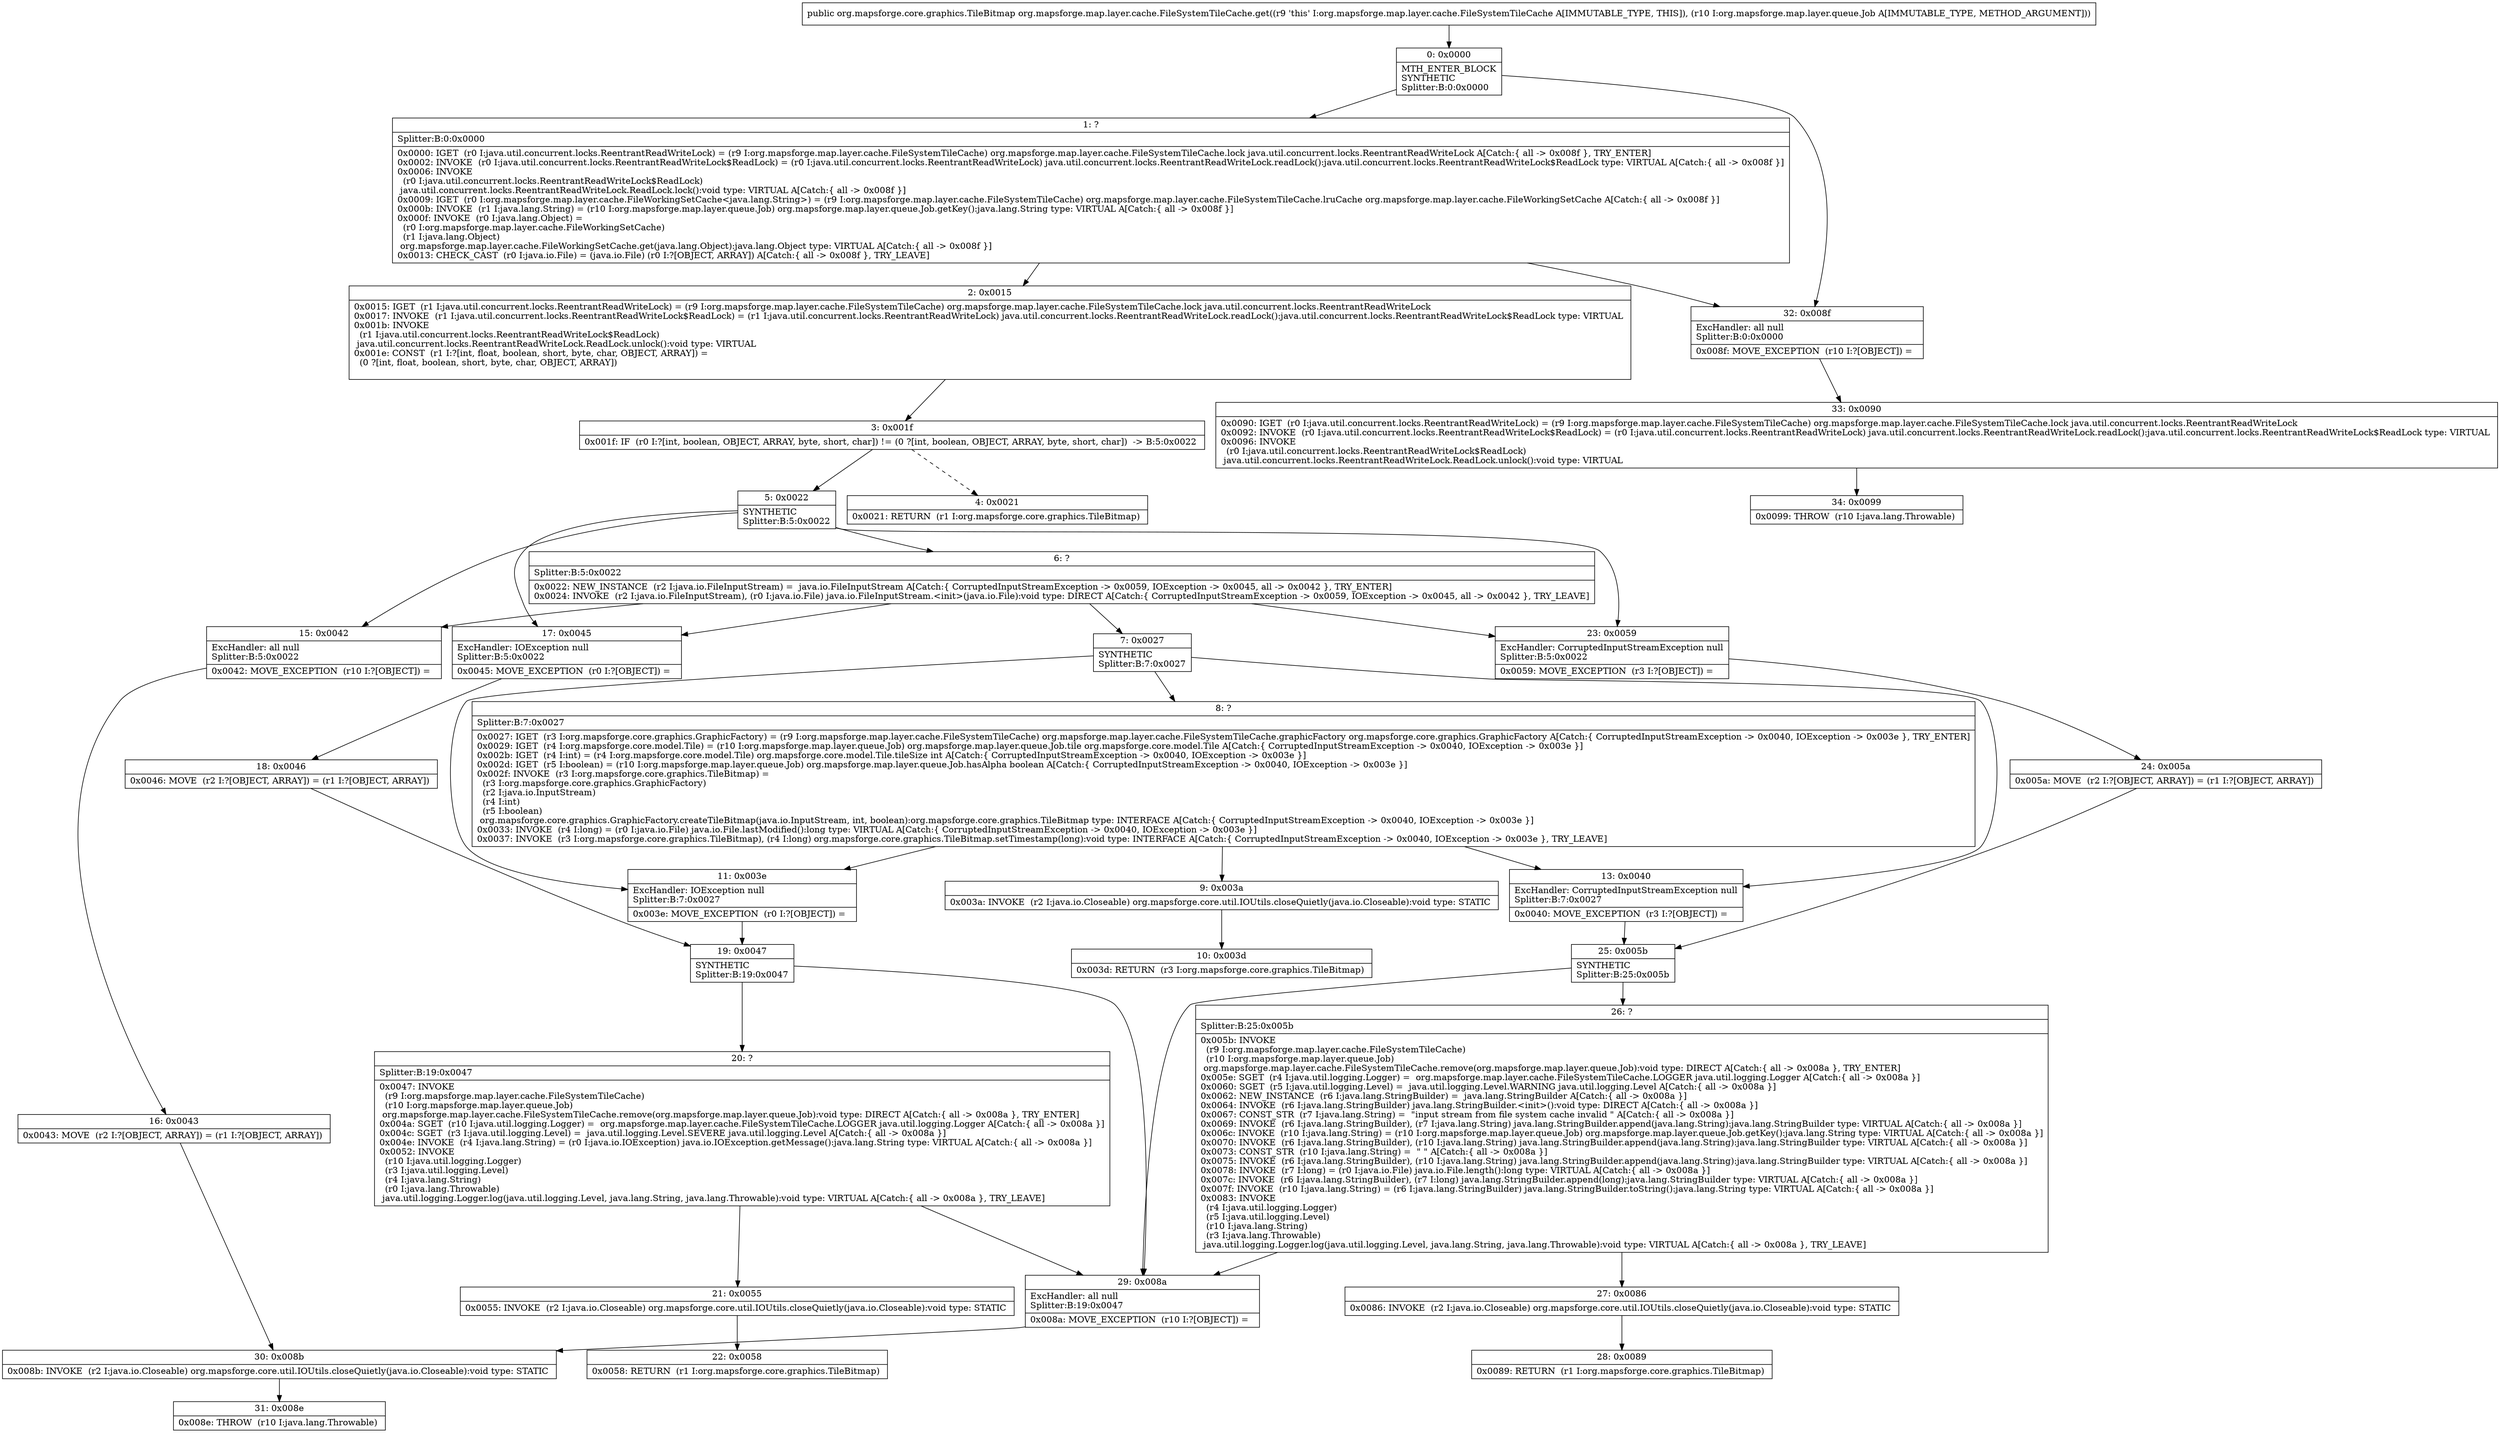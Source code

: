 digraph "CFG fororg.mapsforge.map.layer.cache.FileSystemTileCache.get(Lorg\/mapsforge\/map\/layer\/queue\/Job;)Lorg\/mapsforge\/core\/graphics\/TileBitmap;" {
Node_0 [shape=record,label="{0\:\ 0x0000|MTH_ENTER_BLOCK\lSYNTHETIC\lSplitter:B:0:0x0000\l}"];
Node_1 [shape=record,label="{1\:\ ?|Splitter:B:0:0x0000\l|0x0000: IGET  (r0 I:java.util.concurrent.locks.ReentrantReadWriteLock) = (r9 I:org.mapsforge.map.layer.cache.FileSystemTileCache) org.mapsforge.map.layer.cache.FileSystemTileCache.lock java.util.concurrent.locks.ReentrantReadWriteLock A[Catch:\{ all \-\> 0x008f \}, TRY_ENTER]\l0x0002: INVOKE  (r0 I:java.util.concurrent.locks.ReentrantReadWriteLock$ReadLock) = (r0 I:java.util.concurrent.locks.ReentrantReadWriteLock) java.util.concurrent.locks.ReentrantReadWriteLock.readLock():java.util.concurrent.locks.ReentrantReadWriteLock$ReadLock type: VIRTUAL A[Catch:\{ all \-\> 0x008f \}]\l0x0006: INVOKE  \l  (r0 I:java.util.concurrent.locks.ReentrantReadWriteLock$ReadLock)\l java.util.concurrent.locks.ReentrantReadWriteLock.ReadLock.lock():void type: VIRTUAL A[Catch:\{ all \-\> 0x008f \}]\l0x0009: IGET  (r0 I:org.mapsforge.map.layer.cache.FileWorkingSetCache\<java.lang.String\>) = (r9 I:org.mapsforge.map.layer.cache.FileSystemTileCache) org.mapsforge.map.layer.cache.FileSystemTileCache.lruCache org.mapsforge.map.layer.cache.FileWorkingSetCache A[Catch:\{ all \-\> 0x008f \}]\l0x000b: INVOKE  (r1 I:java.lang.String) = (r10 I:org.mapsforge.map.layer.queue.Job) org.mapsforge.map.layer.queue.Job.getKey():java.lang.String type: VIRTUAL A[Catch:\{ all \-\> 0x008f \}]\l0x000f: INVOKE  (r0 I:java.lang.Object) = \l  (r0 I:org.mapsforge.map.layer.cache.FileWorkingSetCache)\l  (r1 I:java.lang.Object)\l org.mapsforge.map.layer.cache.FileWorkingSetCache.get(java.lang.Object):java.lang.Object type: VIRTUAL A[Catch:\{ all \-\> 0x008f \}]\l0x0013: CHECK_CAST  (r0 I:java.io.File) = (java.io.File) (r0 I:?[OBJECT, ARRAY]) A[Catch:\{ all \-\> 0x008f \}, TRY_LEAVE]\l}"];
Node_2 [shape=record,label="{2\:\ 0x0015|0x0015: IGET  (r1 I:java.util.concurrent.locks.ReentrantReadWriteLock) = (r9 I:org.mapsforge.map.layer.cache.FileSystemTileCache) org.mapsforge.map.layer.cache.FileSystemTileCache.lock java.util.concurrent.locks.ReentrantReadWriteLock \l0x0017: INVOKE  (r1 I:java.util.concurrent.locks.ReentrantReadWriteLock$ReadLock) = (r1 I:java.util.concurrent.locks.ReentrantReadWriteLock) java.util.concurrent.locks.ReentrantReadWriteLock.readLock():java.util.concurrent.locks.ReentrantReadWriteLock$ReadLock type: VIRTUAL \l0x001b: INVOKE  \l  (r1 I:java.util.concurrent.locks.ReentrantReadWriteLock$ReadLock)\l java.util.concurrent.locks.ReentrantReadWriteLock.ReadLock.unlock():void type: VIRTUAL \l0x001e: CONST  (r1 I:?[int, float, boolean, short, byte, char, OBJECT, ARRAY]) = \l  (0 ?[int, float, boolean, short, byte, char, OBJECT, ARRAY])\l \l}"];
Node_3 [shape=record,label="{3\:\ 0x001f|0x001f: IF  (r0 I:?[int, boolean, OBJECT, ARRAY, byte, short, char]) != (0 ?[int, boolean, OBJECT, ARRAY, byte, short, char])  \-\> B:5:0x0022 \l}"];
Node_4 [shape=record,label="{4\:\ 0x0021|0x0021: RETURN  (r1 I:org.mapsforge.core.graphics.TileBitmap) \l}"];
Node_5 [shape=record,label="{5\:\ 0x0022|SYNTHETIC\lSplitter:B:5:0x0022\l}"];
Node_6 [shape=record,label="{6\:\ ?|Splitter:B:5:0x0022\l|0x0022: NEW_INSTANCE  (r2 I:java.io.FileInputStream) =  java.io.FileInputStream A[Catch:\{ CorruptedInputStreamException \-\> 0x0059, IOException \-\> 0x0045, all \-\> 0x0042 \}, TRY_ENTER]\l0x0024: INVOKE  (r2 I:java.io.FileInputStream), (r0 I:java.io.File) java.io.FileInputStream.\<init\>(java.io.File):void type: DIRECT A[Catch:\{ CorruptedInputStreamException \-\> 0x0059, IOException \-\> 0x0045, all \-\> 0x0042 \}, TRY_LEAVE]\l}"];
Node_7 [shape=record,label="{7\:\ 0x0027|SYNTHETIC\lSplitter:B:7:0x0027\l}"];
Node_8 [shape=record,label="{8\:\ ?|Splitter:B:7:0x0027\l|0x0027: IGET  (r3 I:org.mapsforge.core.graphics.GraphicFactory) = (r9 I:org.mapsforge.map.layer.cache.FileSystemTileCache) org.mapsforge.map.layer.cache.FileSystemTileCache.graphicFactory org.mapsforge.core.graphics.GraphicFactory A[Catch:\{ CorruptedInputStreamException \-\> 0x0040, IOException \-\> 0x003e \}, TRY_ENTER]\l0x0029: IGET  (r4 I:org.mapsforge.core.model.Tile) = (r10 I:org.mapsforge.map.layer.queue.Job) org.mapsforge.map.layer.queue.Job.tile org.mapsforge.core.model.Tile A[Catch:\{ CorruptedInputStreamException \-\> 0x0040, IOException \-\> 0x003e \}]\l0x002b: IGET  (r4 I:int) = (r4 I:org.mapsforge.core.model.Tile) org.mapsforge.core.model.Tile.tileSize int A[Catch:\{ CorruptedInputStreamException \-\> 0x0040, IOException \-\> 0x003e \}]\l0x002d: IGET  (r5 I:boolean) = (r10 I:org.mapsforge.map.layer.queue.Job) org.mapsforge.map.layer.queue.Job.hasAlpha boolean A[Catch:\{ CorruptedInputStreamException \-\> 0x0040, IOException \-\> 0x003e \}]\l0x002f: INVOKE  (r3 I:org.mapsforge.core.graphics.TileBitmap) = \l  (r3 I:org.mapsforge.core.graphics.GraphicFactory)\l  (r2 I:java.io.InputStream)\l  (r4 I:int)\l  (r5 I:boolean)\l org.mapsforge.core.graphics.GraphicFactory.createTileBitmap(java.io.InputStream, int, boolean):org.mapsforge.core.graphics.TileBitmap type: INTERFACE A[Catch:\{ CorruptedInputStreamException \-\> 0x0040, IOException \-\> 0x003e \}]\l0x0033: INVOKE  (r4 I:long) = (r0 I:java.io.File) java.io.File.lastModified():long type: VIRTUAL A[Catch:\{ CorruptedInputStreamException \-\> 0x0040, IOException \-\> 0x003e \}]\l0x0037: INVOKE  (r3 I:org.mapsforge.core.graphics.TileBitmap), (r4 I:long) org.mapsforge.core.graphics.TileBitmap.setTimestamp(long):void type: INTERFACE A[Catch:\{ CorruptedInputStreamException \-\> 0x0040, IOException \-\> 0x003e \}, TRY_LEAVE]\l}"];
Node_9 [shape=record,label="{9\:\ 0x003a|0x003a: INVOKE  (r2 I:java.io.Closeable) org.mapsforge.core.util.IOUtils.closeQuietly(java.io.Closeable):void type: STATIC \l}"];
Node_10 [shape=record,label="{10\:\ 0x003d|0x003d: RETURN  (r3 I:org.mapsforge.core.graphics.TileBitmap) \l}"];
Node_11 [shape=record,label="{11\:\ 0x003e|ExcHandler: IOException null\lSplitter:B:7:0x0027\l|0x003e: MOVE_EXCEPTION  (r0 I:?[OBJECT]) =  \l}"];
Node_13 [shape=record,label="{13\:\ 0x0040|ExcHandler: CorruptedInputStreamException null\lSplitter:B:7:0x0027\l|0x0040: MOVE_EXCEPTION  (r3 I:?[OBJECT]) =  \l}"];
Node_15 [shape=record,label="{15\:\ 0x0042|ExcHandler: all null\lSplitter:B:5:0x0022\l|0x0042: MOVE_EXCEPTION  (r10 I:?[OBJECT]) =  \l}"];
Node_16 [shape=record,label="{16\:\ 0x0043|0x0043: MOVE  (r2 I:?[OBJECT, ARRAY]) = (r1 I:?[OBJECT, ARRAY]) \l}"];
Node_17 [shape=record,label="{17\:\ 0x0045|ExcHandler: IOException null\lSplitter:B:5:0x0022\l|0x0045: MOVE_EXCEPTION  (r0 I:?[OBJECT]) =  \l}"];
Node_18 [shape=record,label="{18\:\ 0x0046|0x0046: MOVE  (r2 I:?[OBJECT, ARRAY]) = (r1 I:?[OBJECT, ARRAY]) \l}"];
Node_19 [shape=record,label="{19\:\ 0x0047|SYNTHETIC\lSplitter:B:19:0x0047\l}"];
Node_20 [shape=record,label="{20\:\ ?|Splitter:B:19:0x0047\l|0x0047: INVOKE  \l  (r9 I:org.mapsforge.map.layer.cache.FileSystemTileCache)\l  (r10 I:org.mapsforge.map.layer.queue.Job)\l org.mapsforge.map.layer.cache.FileSystemTileCache.remove(org.mapsforge.map.layer.queue.Job):void type: DIRECT A[Catch:\{ all \-\> 0x008a \}, TRY_ENTER]\l0x004a: SGET  (r10 I:java.util.logging.Logger) =  org.mapsforge.map.layer.cache.FileSystemTileCache.LOGGER java.util.logging.Logger A[Catch:\{ all \-\> 0x008a \}]\l0x004c: SGET  (r3 I:java.util.logging.Level) =  java.util.logging.Level.SEVERE java.util.logging.Level A[Catch:\{ all \-\> 0x008a \}]\l0x004e: INVOKE  (r4 I:java.lang.String) = (r0 I:java.io.IOException) java.io.IOException.getMessage():java.lang.String type: VIRTUAL A[Catch:\{ all \-\> 0x008a \}]\l0x0052: INVOKE  \l  (r10 I:java.util.logging.Logger)\l  (r3 I:java.util.logging.Level)\l  (r4 I:java.lang.String)\l  (r0 I:java.lang.Throwable)\l java.util.logging.Logger.log(java.util.logging.Level, java.lang.String, java.lang.Throwable):void type: VIRTUAL A[Catch:\{ all \-\> 0x008a \}, TRY_LEAVE]\l}"];
Node_21 [shape=record,label="{21\:\ 0x0055|0x0055: INVOKE  (r2 I:java.io.Closeable) org.mapsforge.core.util.IOUtils.closeQuietly(java.io.Closeable):void type: STATIC \l}"];
Node_22 [shape=record,label="{22\:\ 0x0058|0x0058: RETURN  (r1 I:org.mapsforge.core.graphics.TileBitmap) \l}"];
Node_23 [shape=record,label="{23\:\ 0x0059|ExcHandler: CorruptedInputStreamException null\lSplitter:B:5:0x0022\l|0x0059: MOVE_EXCEPTION  (r3 I:?[OBJECT]) =  \l}"];
Node_24 [shape=record,label="{24\:\ 0x005a|0x005a: MOVE  (r2 I:?[OBJECT, ARRAY]) = (r1 I:?[OBJECT, ARRAY]) \l}"];
Node_25 [shape=record,label="{25\:\ 0x005b|SYNTHETIC\lSplitter:B:25:0x005b\l}"];
Node_26 [shape=record,label="{26\:\ ?|Splitter:B:25:0x005b\l|0x005b: INVOKE  \l  (r9 I:org.mapsforge.map.layer.cache.FileSystemTileCache)\l  (r10 I:org.mapsforge.map.layer.queue.Job)\l org.mapsforge.map.layer.cache.FileSystemTileCache.remove(org.mapsforge.map.layer.queue.Job):void type: DIRECT A[Catch:\{ all \-\> 0x008a \}, TRY_ENTER]\l0x005e: SGET  (r4 I:java.util.logging.Logger) =  org.mapsforge.map.layer.cache.FileSystemTileCache.LOGGER java.util.logging.Logger A[Catch:\{ all \-\> 0x008a \}]\l0x0060: SGET  (r5 I:java.util.logging.Level) =  java.util.logging.Level.WARNING java.util.logging.Level A[Catch:\{ all \-\> 0x008a \}]\l0x0062: NEW_INSTANCE  (r6 I:java.lang.StringBuilder) =  java.lang.StringBuilder A[Catch:\{ all \-\> 0x008a \}]\l0x0064: INVOKE  (r6 I:java.lang.StringBuilder) java.lang.StringBuilder.\<init\>():void type: DIRECT A[Catch:\{ all \-\> 0x008a \}]\l0x0067: CONST_STR  (r7 I:java.lang.String) =  \"input stream from file system cache invalid \" A[Catch:\{ all \-\> 0x008a \}]\l0x0069: INVOKE  (r6 I:java.lang.StringBuilder), (r7 I:java.lang.String) java.lang.StringBuilder.append(java.lang.String):java.lang.StringBuilder type: VIRTUAL A[Catch:\{ all \-\> 0x008a \}]\l0x006c: INVOKE  (r10 I:java.lang.String) = (r10 I:org.mapsforge.map.layer.queue.Job) org.mapsforge.map.layer.queue.Job.getKey():java.lang.String type: VIRTUAL A[Catch:\{ all \-\> 0x008a \}]\l0x0070: INVOKE  (r6 I:java.lang.StringBuilder), (r10 I:java.lang.String) java.lang.StringBuilder.append(java.lang.String):java.lang.StringBuilder type: VIRTUAL A[Catch:\{ all \-\> 0x008a \}]\l0x0073: CONST_STR  (r10 I:java.lang.String) =  \" \" A[Catch:\{ all \-\> 0x008a \}]\l0x0075: INVOKE  (r6 I:java.lang.StringBuilder), (r10 I:java.lang.String) java.lang.StringBuilder.append(java.lang.String):java.lang.StringBuilder type: VIRTUAL A[Catch:\{ all \-\> 0x008a \}]\l0x0078: INVOKE  (r7 I:long) = (r0 I:java.io.File) java.io.File.length():long type: VIRTUAL A[Catch:\{ all \-\> 0x008a \}]\l0x007c: INVOKE  (r6 I:java.lang.StringBuilder), (r7 I:long) java.lang.StringBuilder.append(long):java.lang.StringBuilder type: VIRTUAL A[Catch:\{ all \-\> 0x008a \}]\l0x007f: INVOKE  (r10 I:java.lang.String) = (r6 I:java.lang.StringBuilder) java.lang.StringBuilder.toString():java.lang.String type: VIRTUAL A[Catch:\{ all \-\> 0x008a \}]\l0x0083: INVOKE  \l  (r4 I:java.util.logging.Logger)\l  (r5 I:java.util.logging.Level)\l  (r10 I:java.lang.String)\l  (r3 I:java.lang.Throwable)\l java.util.logging.Logger.log(java.util.logging.Level, java.lang.String, java.lang.Throwable):void type: VIRTUAL A[Catch:\{ all \-\> 0x008a \}, TRY_LEAVE]\l}"];
Node_27 [shape=record,label="{27\:\ 0x0086|0x0086: INVOKE  (r2 I:java.io.Closeable) org.mapsforge.core.util.IOUtils.closeQuietly(java.io.Closeable):void type: STATIC \l}"];
Node_28 [shape=record,label="{28\:\ 0x0089|0x0089: RETURN  (r1 I:org.mapsforge.core.graphics.TileBitmap) \l}"];
Node_29 [shape=record,label="{29\:\ 0x008a|ExcHandler: all null\lSplitter:B:19:0x0047\l|0x008a: MOVE_EXCEPTION  (r10 I:?[OBJECT]) =  \l}"];
Node_30 [shape=record,label="{30\:\ 0x008b|0x008b: INVOKE  (r2 I:java.io.Closeable) org.mapsforge.core.util.IOUtils.closeQuietly(java.io.Closeable):void type: STATIC \l}"];
Node_31 [shape=record,label="{31\:\ 0x008e|0x008e: THROW  (r10 I:java.lang.Throwable) \l}"];
Node_32 [shape=record,label="{32\:\ 0x008f|ExcHandler: all null\lSplitter:B:0:0x0000\l|0x008f: MOVE_EXCEPTION  (r10 I:?[OBJECT]) =  \l}"];
Node_33 [shape=record,label="{33\:\ 0x0090|0x0090: IGET  (r0 I:java.util.concurrent.locks.ReentrantReadWriteLock) = (r9 I:org.mapsforge.map.layer.cache.FileSystemTileCache) org.mapsforge.map.layer.cache.FileSystemTileCache.lock java.util.concurrent.locks.ReentrantReadWriteLock \l0x0092: INVOKE  (r0 I:java.util.concurrent.locks.ReentrantReadWriteLock$ReadLock) = (r0 I:java.util.concurrent.locks.ReentrantReadWriteLock) java.util.concurrent.locks.ReentrantReadWriteLock.readLock():java.util.concurrent.locks.ReentrantReadWriteLock$ReadLock type: VIRTUAL \l0x0096: INVOKE  \l  (r0 I:java.util.concurrent.locks.ReentrantReadWriteLock$ReadLock)\l java.util.concurrent.locks.ReentrantReadWriteLock.ReadLock.unlock():void type: VIRTUAL \l}"];
Node_34 [shape=record,label="{34\:\ 0x0099|0x0099: THROW  (r10 I:java.lang.Throwable) \l}"];
MethodNode[shape=record,label="{public org.mapsforge.core.graphics.TileBitmap org.mapsforge.map.layer.cache.FileSystemTileCache.get((r9 'this' I:org.mapsforge.map.layer.cache.FileSystemTileCache A[IMMUTABLE_TYPE, THIS]), (r10 I:org.mapsforge.map.layer.queue.Job A[IMMUTABLE_TYPE, METHOD_ARGUMENT])) }"];
MethodNode -> Node_0;
Node_0 -> Node_1;
Node_0 -> Node_32;
Node_1 -> Node_2;
Node_1 -> Node_32;
Node_2 -> Node_3;
Node_3 -> Node_4[style=dashed];
Node_3 -> Node_5;
Node_5 -> Node_6;
Node_5 -> Node_23;
Node_5 -> Node_17;
Node_5 -> Node_15;
Node_6 -> Node_7;
Node_6 -> Node_23;
Node_6 -> Node_17;
Node_6 -> Node_15;
Node_7 -> Node_8;
Node_7 -> Node_13;
Node_7 -> Node_11;
Node_8 -> Node_9;
Node_8 -> Node_13;
Node_8 -> Node_11;
Node_9 -> Node_10;
Node_11 -> Node_19;
Node_13 -> Node_25;
Node_15 -> Node_16;
Node_16 -> Node_30;
Node_17 -> Node_18;
Node_18 -> Node_19;
Node_19 -> Node_20;
Node_19 -> Node_29;
Node_20 -> Node_21;
Node_20 -> Node_29;
Node_21 -> Node_22;
Node_23 -> Node_24;
Node_24 -> Node_25;
Node_25 -> Node_26;
Node_25 -> Node_29;
Node_26 -> Node_27;
Node_26 -> Node_29;
Node_27 -> Node_28;
Node_29 -> Node_30;
Node_30 -> Node_31;
Node_32 -> Node_33;
Node_33 -> Node_34;
}

